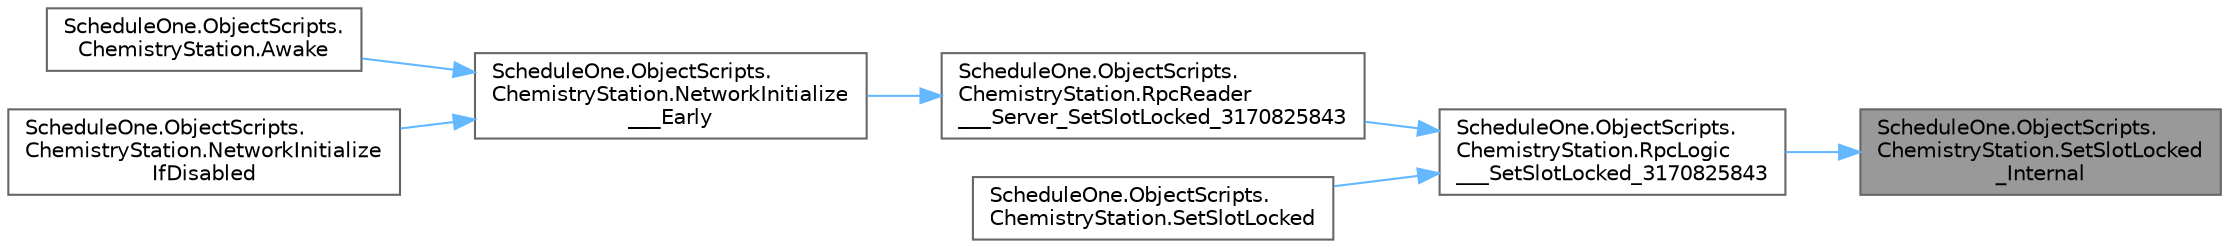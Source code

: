 digraph "ScheduleOne.ObjectScripts.ChemistryStation.SetSlotLocked_Internal"
{
 // LATEX_PDF_SIZE
  bgcolor="transparent";
  edge [fontname=Helvetica,fontsize=10,labelfontname=Helvetica,labelfontsize=10];
  node [fontname=Helvetica,fontsize=10,shape=box,height=0.2,width=0.4];
  rankdir="RL";
  Node1 [id="Node000001",label="ScheduleOne.ObjectScripts.\lChemistryStation.SetSlotLocked\l_Internal",height=0.2,width=0.4,color="gray40", fillcolor="grey60", style="filled", fontcolor="black",tooltip=" "];
  Node1 -> Node2 [id="edge1_Node000001_Node000002",dir="back",color="steelblue1",style="solid",tooltip=" "];
  Node2 [id="Node000002",label="ScheduleOne.ObjectScripts.\lChemistryStation.RpcLogic\l___SetSlotLocked_3170825843",height=0.2,width=0.4,color="grey40", fillcolor="white", style="filled",URL="$class_schedule_one_1_1_object_scripts_1_1_chemistry_station.html#a0aa163349ac6402a2d0125b8ef13162a",tooltip=" "];
  Node2 -> Node3 [id="edge2_Node000002_Node000003",dir="back",color="steelblue1",style="solid",tooltip=" "];
  Node3 [id="Node000003",label="ScheduleOne.ObjectScripts.\lChemistryStation.RpcReader\l___Server_SetSlotLocked_3170825843",height=0.2,width=0.4,color="grey40", fillcolor="white", style="filled",URL="$class_schedule_one_1_1_object_scripts_1_1_chemistry_station.html#ac465ab7be047aaf8dfc0fc820dc4f401",tooltip=" "];
  Node3 -> Node4 [id="edge3_Node000003_Node000004",dir="back",color="steelblue1",style="solid",tooltip=" "];
  Node4 [id="Node000004",label="ScheduleOne.ObjectScripts.\lChemistryStation.NetworkInitialize\l___Early",height=0.2,width=0.4,color="grey40", fillcolor="white", style="filled",URL="$class_schedule_one_1_1_object_scripts_1_1_chemistry_station.html#ac945081007f1be7342a34343bc6600fe",tooltip=" "];
  Node4 -> Node5 [id="edge4_Node000004_Node000005",dir="back",color="steelblue1",style="solid",tooltip=" "];
  Node5 [id="Node000005",label="ScheduleOne.ObjectScripts.\lChemistryStation.Awake",height=0.2,width=0.4,color="grey40", fillcolor="white", style="filled",URL="$class_schedule_one_1_1_object_scripts_1_1_chemistry_station.html#a3bb560de8734b59d81dcff9da8ba5f42",tooltip=" "];
  Node4 -> Node6 [id="edge5_Node000004_Node000006",dir="back",color="steelblue1",style="solid",tooltip=" "];
  Node6 [id="Node000006",label="ScheduleOne.ObjectScripts.\lChemistryStation.NetworkInitialize\lIfDisabled",height=0.2,width=0.4,color="grey40", fillcolor="white", style="filled",URL="$class_schedule_one_1_1_object_scripts_1_1_chemistry_station.html#a5af9ec6f49b784b810e9e6e59875d24e",tooltip=" "];
  Node2 -> Node7 [id="edge6_Node000002_Node000007",dir="back",color="steelblue1",style="solid",tooltip=" "];
  Node7 [id="Node000007",label="ScheduleOne.ObjectScripts.\lChemistryStation.SetSlotLocked",height=0.2,width=0.4,color="grey40", fillcolor="white", style="filled",URL="$class_schedule_one_1_1_object_scripts_1_1_chemistry_station.html#a66616a684fbf1ec99071e344b00a1b15",tooltip=" "];
}
